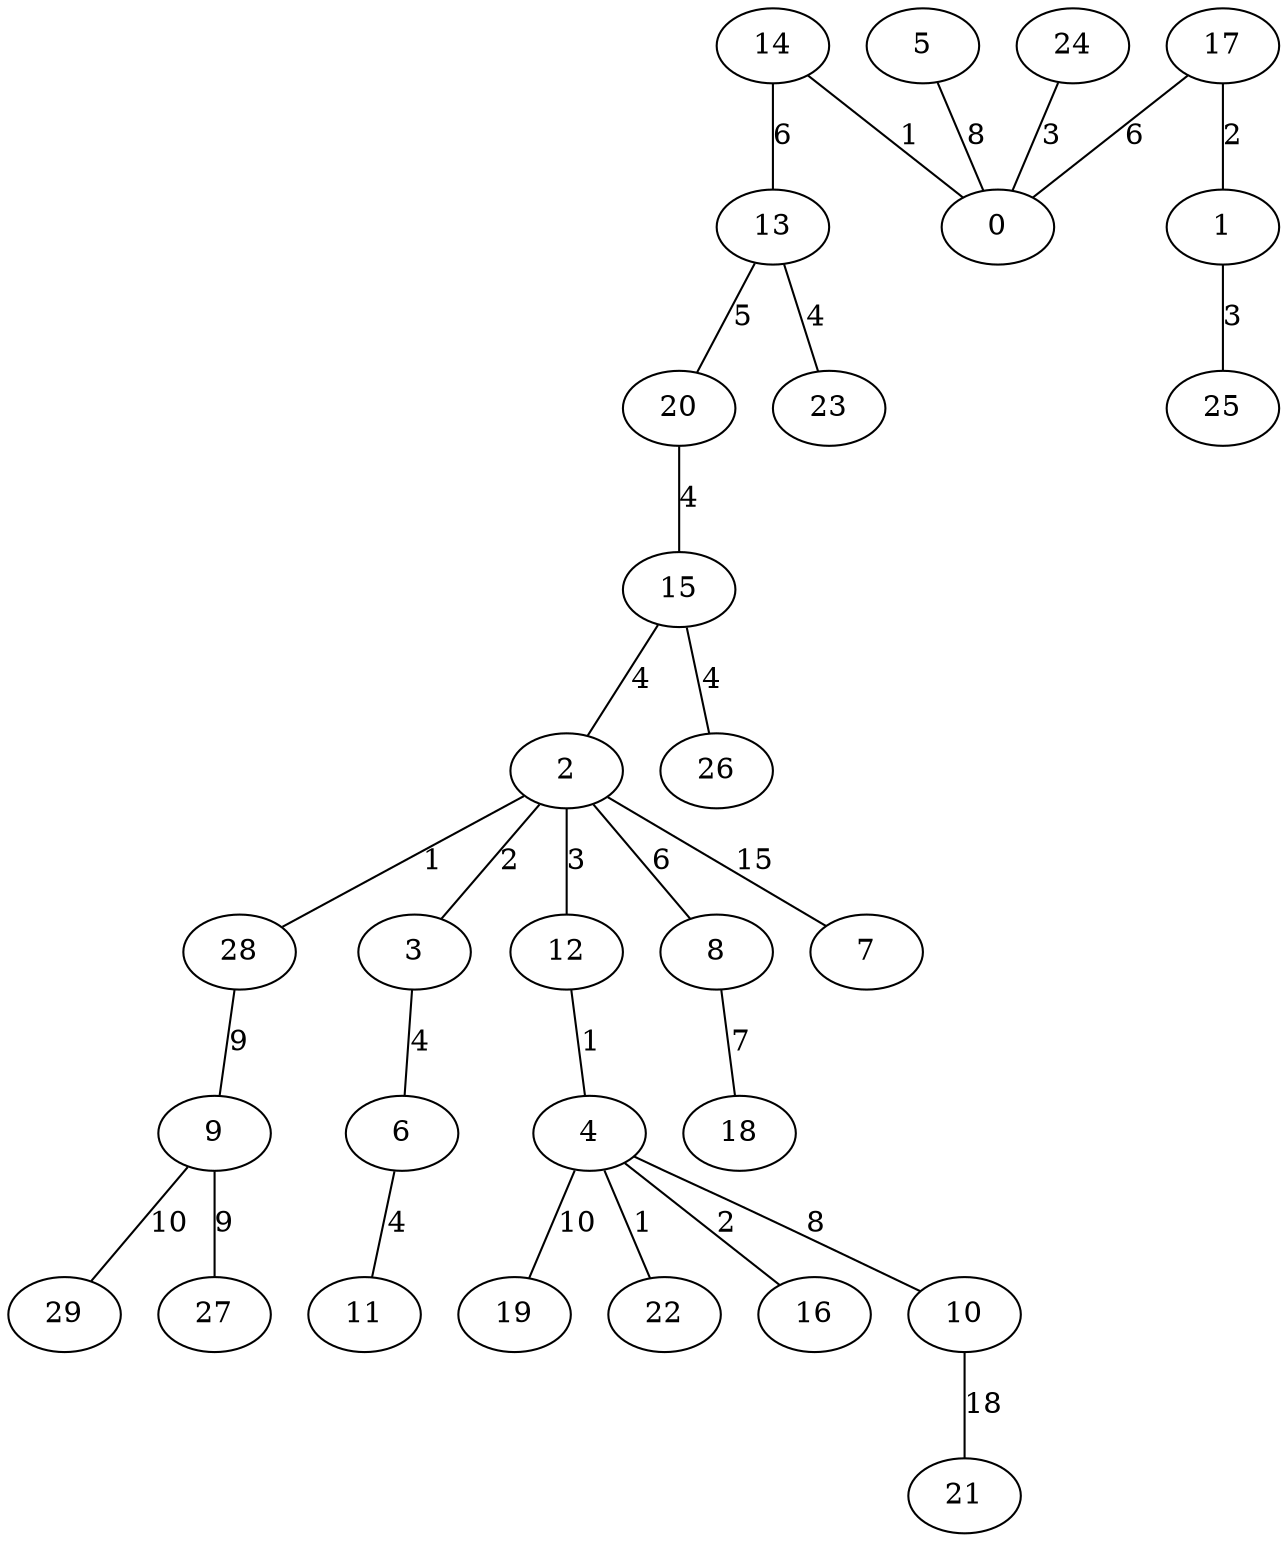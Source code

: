 graph G {
    "14" -- "0" [label="1"];
    "24" -- "0" [label="3"];
    "17" -- "0" [label="6"];
    "17" -- "1" [label="2"];
    "1" -- "25" [label="3"];
    "14" -- "13" [label="6"];
    "13" -- "23" [label="4"];
    "13" -- "20" [label="5"];
    "20" -- "15" [label="4"];
    "15" -- "2" [label="4"];
    "2" -- "28" [label="1"];
    "2" -- "3" [label="2"];
    "2" -- "12" [label="3"];
    "12" -- "4" [label="1"];
    "4" -- "22" [label="1"];
    "4" -- "16" [label="2"];
    "3" -- "6" [label="4"];
    "15" -- "26" [label="4"];
    "6" -- "11" [label="4"];
    "2" -- "8" [label="6"];
    "8" -- "18" [label="7"];
    "4" -- "10" [label="8"];
    "5" -- "0" [label="8"];
    "28" -- "9" [label="9"];
    "9" -- "27" [label="9"];
    "9" -- "29" [label="10"];
    "4" -- "19" [label="10"];
    "2" -- "7" [label="15"];
    "10" -- "21" [label="18"];
}
